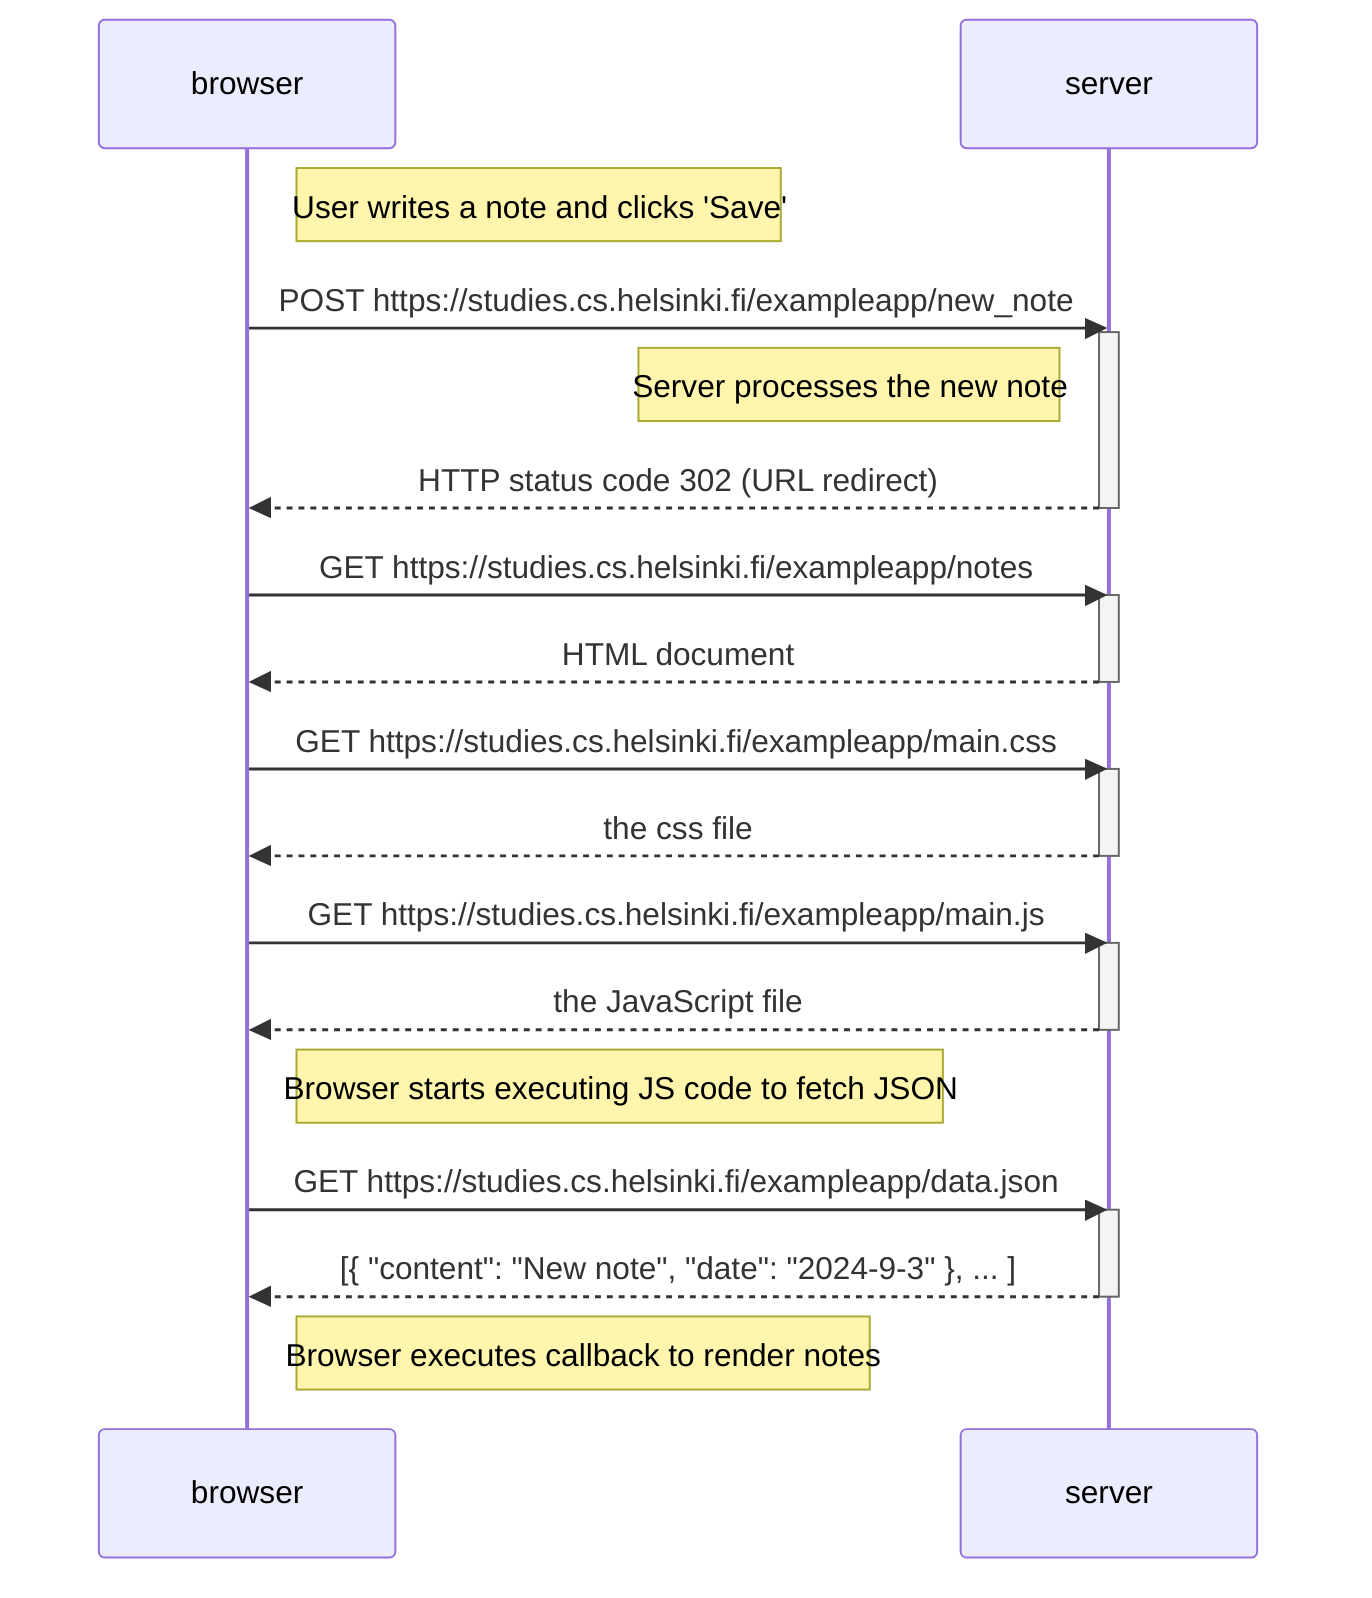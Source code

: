 sequenceDiagram
    participant browser
    participant server

    Note right of browser: User writes a note and clicks 'Save'

    browser->>server: POST https://studies.cs.helsinki.fi/exampleapp/new_note
    activate server
    Note left of server: Server processes the new note
    server-->>browser: HTTP status code 302 (URL redirect)
    deactivate server

    browser->>server: GET https://studies.cs.helsinki.fi/exampleapp/notes
    activate server
    server-->>browser: HTML document
    deactivate server

    browser->>server: GET https://studies.cs.helsinki.fi/exampleapp/main.css
    activate server
    server-->>browser: the css file
    deactivate server

    browser->>server: GET https://studies.cs.helsinki.fi/exampleapp/main.js
    activate server
    server-->>browser: the JavaScript file
    deactivate server

    Note right of browser: Browser starts executing JS code to fetch JSON

    browser->>server: GET https://studies.cs.helsinki.fi/exampleapp/data.json
    activate server
    server-->>browser: [{ "content": "New note", "date": "2024-9-3" }, ... ]
    deactivate server

    Note right of browser: Browser executes callback to render notes